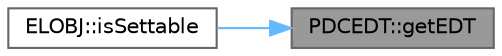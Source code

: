 digraph "PDCEDT::getEDT"
{
 // LATEX_PDF_SIZE
  bgcolor="transparent";
  edge [fontname=Helvetica,fontsize=10,labelfontname=Helvetica,labelfontsize=10];
  node [fontname=Helvetica,fontsize=10,shape=box,height=0.2,width=0.4];
  rankdir="RL";
  Node1 [label="PDCEDT::getEDT",height=0.2,width=0.4,color="gray40", fillcolor="grey60", style="filled", fontcolor="black",tooltip="EDT getter"];
  Node1 -> Node2 [dir="back",color="steelblue1",style="solid"];
  Node2 [label="ELOBJ::isSettable",height=0.2,width=0.4,color="grey40", fillcolor="white", style="filled",URL="$class_e_l_o_b_j.html#ab68a696d3bbd7a926e331fd45a147084",tooltip="指定のEPCがSet可能かどうか"];
}
